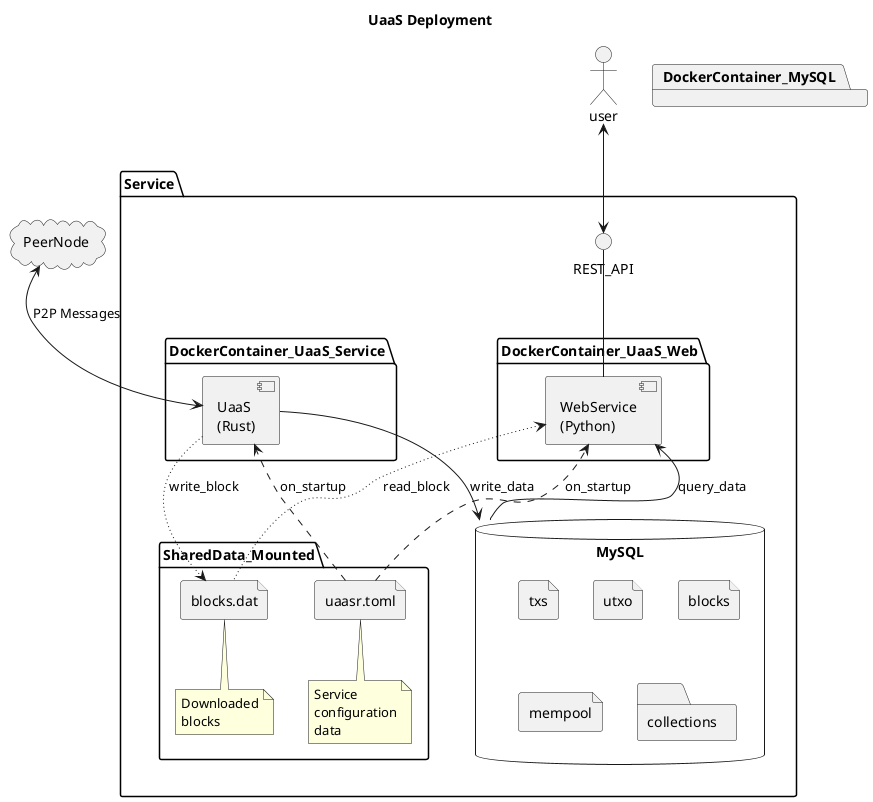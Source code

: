 @startuml
Title UaaS Deployment
' left to right direction

actor user
cloud PeerNode

package Service {
    () "REST_API"

    package DockerContainer_UaaS_Web {
        component "WebService\n(Python)" as WebService
    }

    user <--> REST_API
    REST_API -- WebService


    package DockerContainer_UaaS_Service {
        component "UaaS\n(Rust)" as UaaS
    }

    package SharedData_Mounted {
        file blocks.dat
        note bottom
        Downloaded
        blocks
        end note

        file uaasr.toml
        note bottom
        Service
        configuration
        data
        end note
    }

    uaasr.toml ..> UaaS :on_startup
    uaasr.toml ..> WebService :on_startup

    UaaS --> MySQL : write_data
    WebService <-- MySQL : query_data

    UaaS ~~> blocks.dat :write_block
    WebService <~~ blocks.dat: read_block

    UaaS <-up-> PeerNode: P2P Messages
}

package DockerContainer_MySQL {
    database MySQL  {
        file txs
        file utxo
        file blocks
        file mempool
        folder collections
    }
}


@enduml